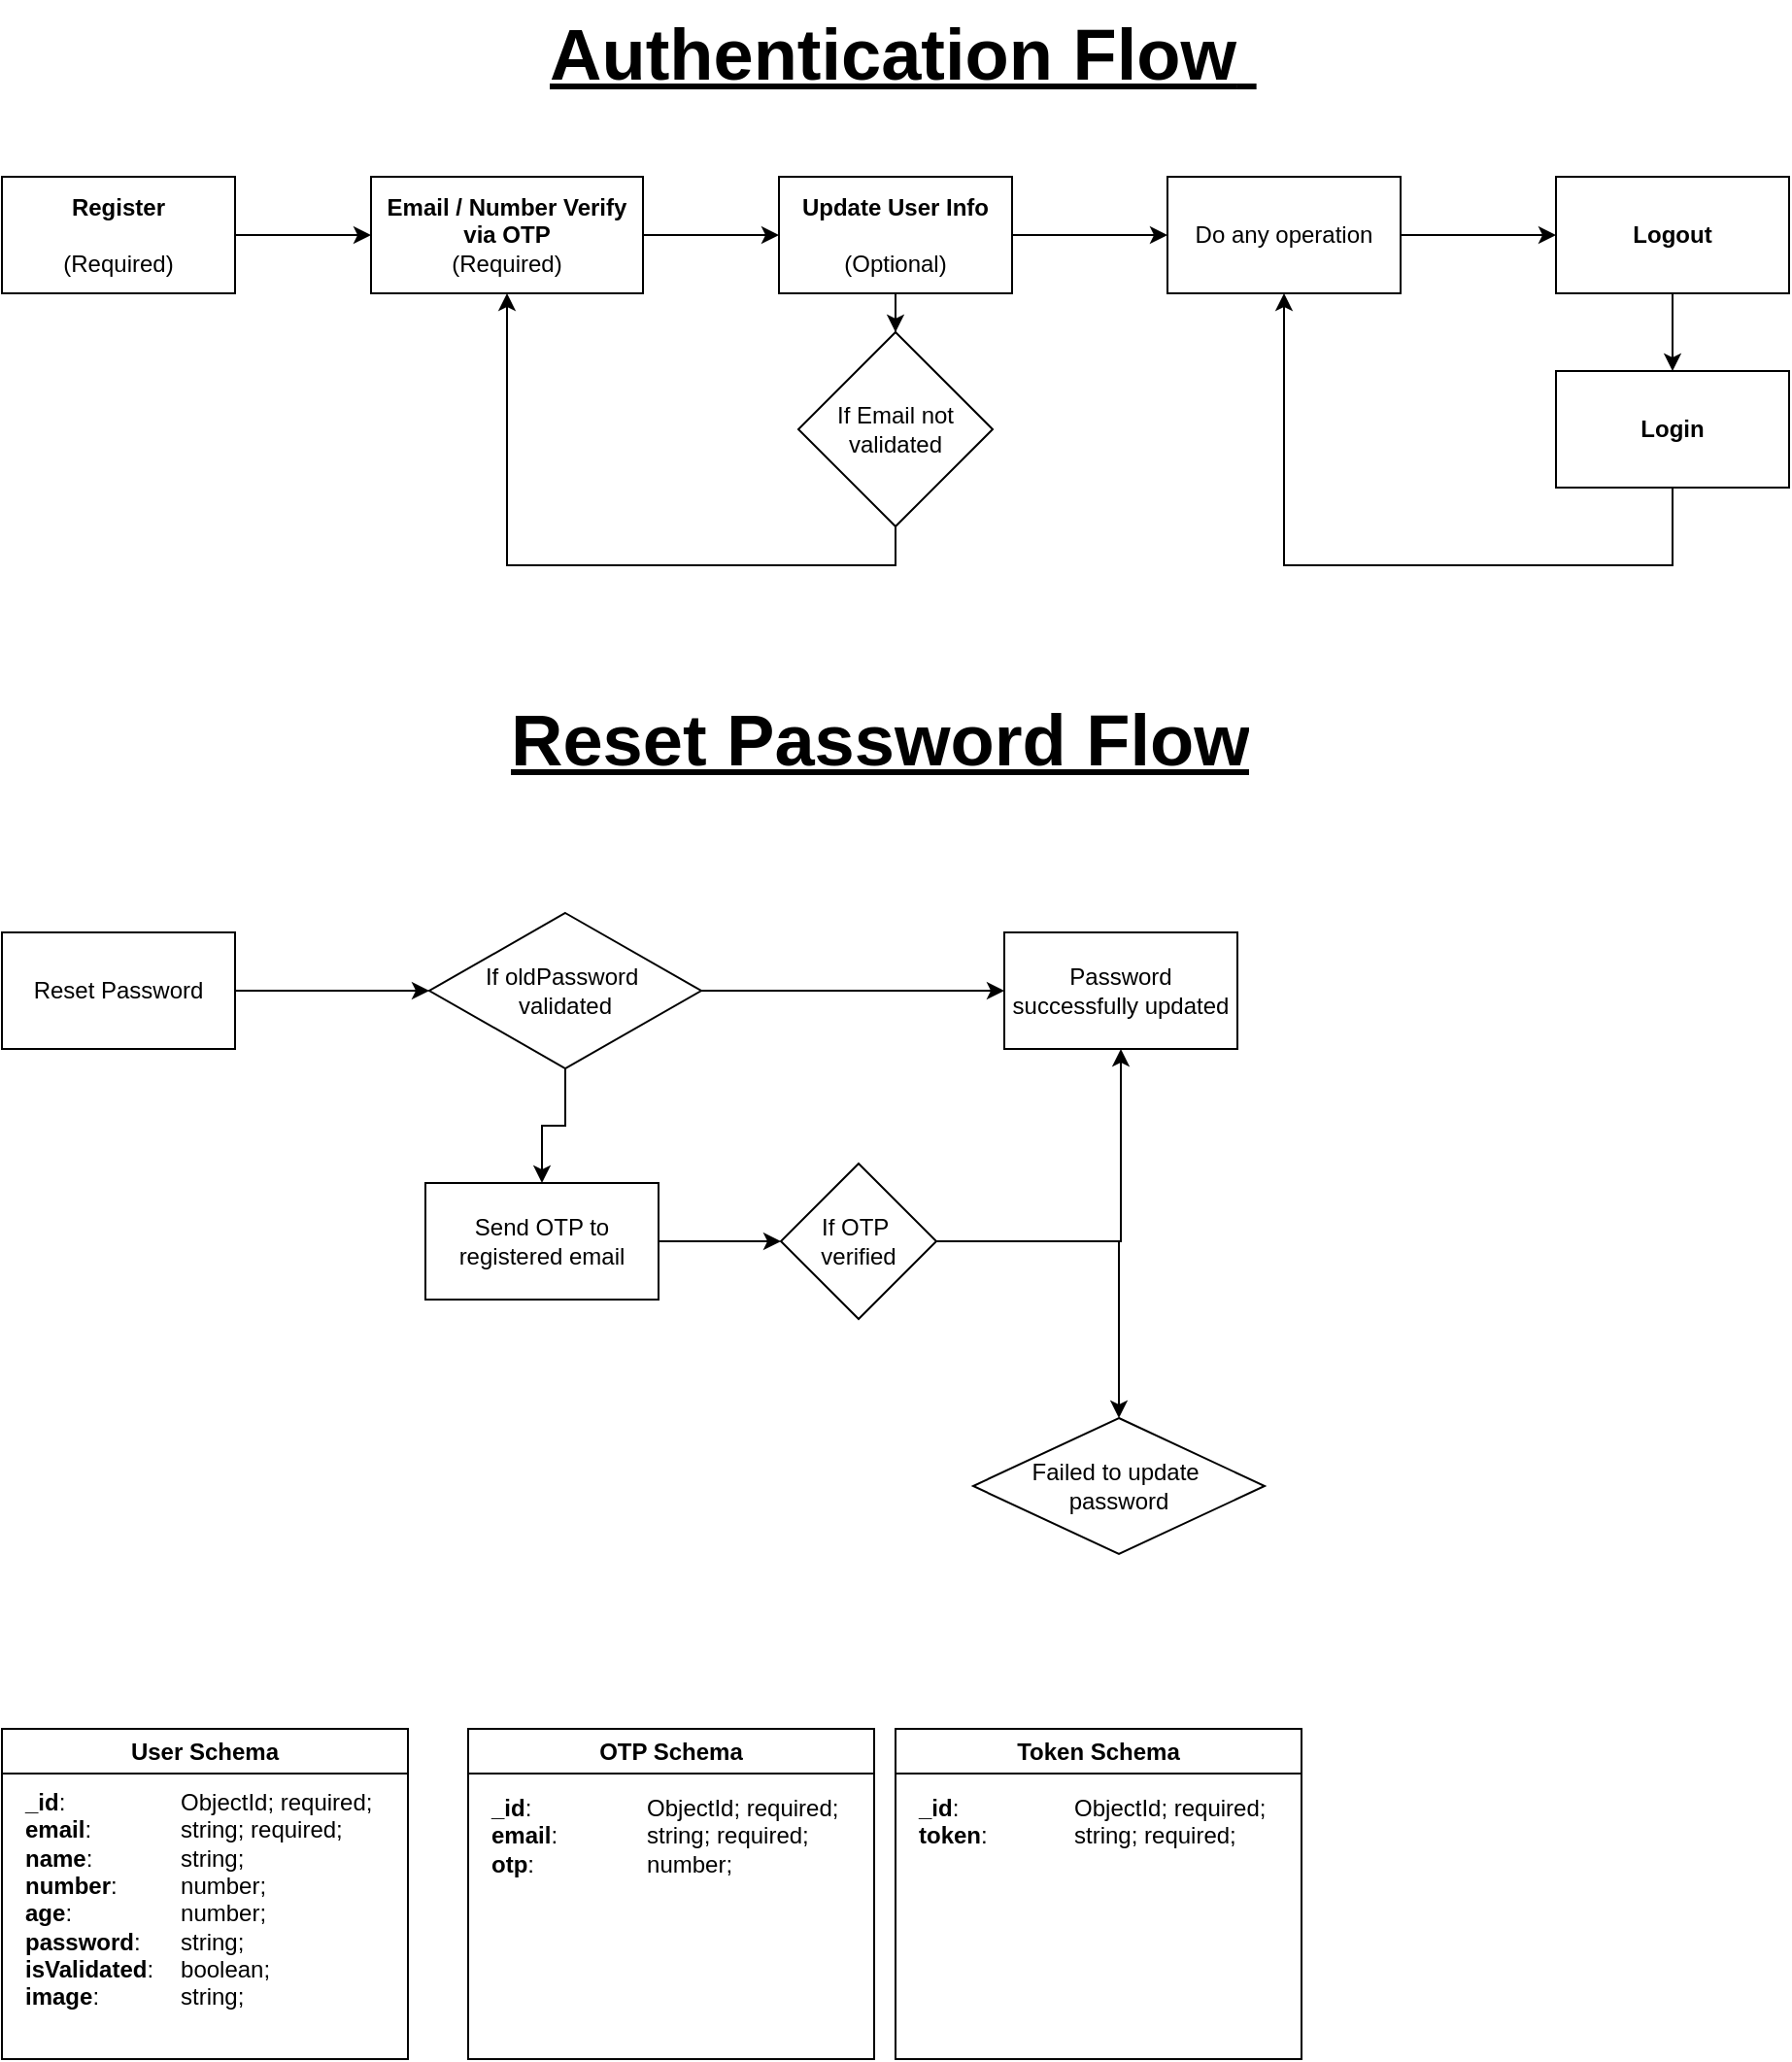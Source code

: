<mxfile version="24.7.6">
  <diagram name="Page-1" id="foATsIJrTRIfaARtOHlN">
    <mxGraphModel dx="531" dy="1361" grid="1" gridSize="10" guides="1" tooltips="1" connect="1" arrows="1" fold="1" page="1" pageScale="1" pageWidth="850" pageHeight="1100" math="0" shadow="0">
      <root>
        <mxCell id="0" />
        <mxCell id="1" parent="0" />
        <mxCell id="GIBhxN5L0psptUo5hFjZ-3" value="" style="edgeStyle=orthogonalEdgeStyle;rounded=0;orthogonalLoop=1;jettySize=auto;html=1;" parent="1" source="GIBhxN5L0psptUo5hFjZ-1" target="GIBhxN5L0psptUo5hFjZ-2" edge="1">
          <mxGeometry relative="1" as="geometry" />
        </mxCell>
        <mxCell id="GIBhxN5L0psptUo5hFjZ-1" value="&lt;b&gt;Register&lt;/b&gt;&lt;br&gt;&lt;br&gt;(Required)" style="rounded=0;whiteSpace=wrap;html=1;" parent="1" vertex="1">
          <mxGeometry x="40" y="41" width="120" height="60" as="geometry" />
        </mxCell>
        <mxCell id="GIBhxN5L0psptUo5hFjZ-5" value="" style="edgeStyle=orthogonalEdgeStyle;rounded=0;orthogonalLoop=1;jettySize=auto;html=1;" parent="1" source="GIBhxN5L0psptUo5hFjZ-2" target="GIBhxN5L0psptUo5hFjZ-4" edge="1">
          <mxGeometry relative="1" as="geometry" />
        </mxCell>
        <mxCell id="GIBhxN5L0psptUo5hFjZ-2" value="&lt;b&gt;Email / Number Verify&lt;/b&gt;&lt;div&gt;&lt;b&gt;via OTP&lt;/b&gt;&lt;/div&gt;&lt;div&gt;(Required)&lt;br&gt;&lt;/div&gt;" style="whiteSpace=wrap;html=1;rounded=0;" parent="1" vertex="1">
          <mxGeometry x="230" y="41" width="140" height="60" as="geometry" />
        </mxCell>
        <mxCell id="GIBhxN5L0psptUo5hFjZ-7" value="" style="edgeStyle=orthogonalEdgeStyle;rounded=0;orthogonalLoop=1;jettySize=auto;html=1;" parent="1" source="GIBhxN5L0psptUo5hFjZ-4" target="GIBhxN5L0psptUo5hFjZ-6" edge="1">
          <mxGeometry relative="1" as="geometry" />
        </mxCell>
        <mxCell id="GIBhxN5L0psptUo5hFjZ-11" value="" style="edgeStyle=orthogonalEdgeStyle;rounded=0;orthogonalLoop=1;jettySize=auto;html=1;" parent="1" source="GIBhxN5L0psptUo5hFjZ-4" target="GIBhxN5L0psptUo5hFjZ-10" edge="1">
          <mxGeometry relative="1" as="geometry" />
        </mxCell>
        <mxCell id="GIBhxN5L0psptUo5hFjZ-4" value="&lt;b&gt;Update User Info&lt;/b&gt;&lt;div&gt;&lt;br&gt;&lt;/div&gt;&lt;div&gt;(Optional)&lt;br&gt;&lt;/div&gt;" style="whiteSpace=wrap;html=1;rounded=0;" parent="1" vertex="1">
          <mxGeometry x="440" y="41" width="120" height="60" as="geometry" />
        </mxCell>
        <mxCell id="GIBhxN5L0psptUo5hFjZ-16" value="" style="edgeStyle=orthogonalEdgeStyle;rounded=0;orthogonalLoop=1;jettySize=auto;html=1;" parent="1" source="GIBhxN5L0psptUo5hFjZ-6" target="GIBhxN5L0psptUo5hFjZ-15" edge="1">
          <mxGeometry relative="1" as="geometry" />
        </mxCell>
        <mxCell id="GIBhxN5L0psptUo5hFjZ-6" value="Do any operation" style="whiteSpace=wrap;html=1;rounded=0;" parent="1" vertex="1">
          <mxGeometry x="640" y="41" width="120" height="60" as="geometry" />
        </mxCell>
        <mxCell id="GIBhxN5L0psptUo5hFjZ-14" style="edgeStyle=orthogonalEdgeStyle;rounded=0;orthogonalLoop=1;jettySize=auto;html=1;exitX=0.5;exitY=1;exitDx=0;exitDy=0;" parent="1" source="GIBhxN5L0psptUo5hFjZ-10" target="GIBhxN5L0psptUo5hFjZ-2" edge="1">
          <mxGeometry relative="1" as="geometry" />
        </mxCell>
        <mxCell id="GIBhxN5L0psptUo5hFjZ-10" value="If Email not validated" style="rhombus;whiteSpace=wrap;html=1;rounded=0;" parent="1" vertex="1">
          <mxGeometry x="450" y="121" width="100" height="100" as="geometry" />
        </mxCell>
        <mxCell id="GIBhxN5L0psptUo5hFjZ-18" value="" style="edgeStyle=orthogonalEdgeStyle;rounded=0;orthogonalLoop=1;jettySize=auto;html=1;" parent="1" source="GIBhxN5L0psptUo5hFjZ-15" target="GIBhxN5L0psptUo5hFjZ-17" edge="1">
          <mxGeometry relative="1" as="geometry" />
        </mxCell>
        <mxCell id="GIBhxN5L0psptUo5hFjZ-15" value="&lt;b&gt;Logout&lt;/b&gt;" style="whiteSpace=wrap;html=1;rounded=0;" parent="1" vertex="1">
          <mxGeometry x="840" y="41" width="120" height="60" as="geometry" />
        </mxCell>
        <mxCell id="GIBhxN5L0psptUo5hFjZ-26" style="edgeStyle=orthogonalEdgeStyle;rounded=0;orthogonalLoop=1;jettySize=auto;html=1;exitX=0.5;exitY=1;exitDx=0;exitDy=0;entryX=0.5;entryY=1;entryDx=0;entryDy=0;" parent="1" source="GIBhxN5L0psptUo5hFjZ-17" target="GIBhxN5L0psptUo5hFjZ-6" edge="1">
          <mxGeometry relative="1" as="geometry">
            <Array as="points">
              <mxPoint x="900" y="241" />
              <mxPoint x="700" y="241" />
            </Array>
          </mxGeometry>
        </mxCell>
        <mxCell id="GIBhxN5L0psptUo5hFjZ-17" value="&lt;b&gt;Login&lt;/b&gt;" style="whiteSpace=wrap;html=1;rounded=0;" parent="1" vertex="1">
          <mxGeometry x="840" y="141" width="120" height="60" as="geometry" />
        </mxCell>
        <mxCell id="GIBhxN5L0psptUo5hFjZ-21" value="&lt;h1 style=&quot;text-align: center; margin-top: 0px;&quot;&gt;&lt;span style=&quot;background-color: initial; font-size: 37px;&quot;&gt;&lt;u&gt;Authentication Flow&lt;span style=&quot;font-weight: 400;&quot;&gt;&amp;nbsp;&lt;/span&gt;&lt;/u&gt;&lt;/span&gt;&lt;/h1&gt;" style="text;html=1;whiteSpace=wrap;overflow=hidden;rounded=0;" parent="1" vertex="1">
          <mxGeometry x="320" y="-50" width="370" height="60" as="geometry" />
        </mxCell>
        <mxCell id="GIBhxN5L0psptUo5hFjZ-22" value="User Schema" style="swimlane;whiteSpace=wrap;html=1;" parent="1" vertex="1">
          <mxGeometry x="40" y="840" width="209" height="170" as="geometry">
            <mxRectangle x="40" y="360" width="110" height="30" as="alternateBounds" />
          </mxGeometry>
        </mxCell>
        <mxCell id="GIBhxN5L0psptUo5hFjZ-24" value="&lt;div&gt;&lt;div&gt;&lt;span style=&quot;background-color: initial;&quot;&gt;&lt;b&gt;_id&lt;/b&gt;:&lt;span style=&quot;white-space: pre;&quot;&gt;&#x9;&lt;/span&gt;&lt;span style=&quot;white-space: pre;&quot;&gt;&#x9;&lt;/span&gt;&lt;span style=&quot;white-space: pre;&quot;&gt;&#x9;&lt;/span&gt;ObjectId; required;&lt;/span&gt;&lt;/div&gt;&lt;div&gt;&lt;b style=&quot;background-color: initial;&quot;&gt;email&lt;/b&gt;&lt;span style=&quot;background-color: initial;&quot;&gt;: &lt;/span&gt;&lt;span style=&quot;background-color: initial; white-space: pre;&quot;&gt;&#x9;&lt;/span&gt;&lt;span style=&quot;background-color: initial; white-space: pre;&quot;&gt;&#x9;&lt;/span&gt;&lt;span style=&quot;background-color: initial;&quot;&gt;string; required;&lt;/span&gt;&lt;br&gt;&lt;/div&gt;&lt;div&gt;&lt;span style=&quot;background-color: initial;&quot;&gt;&lt;b&gt;name&lt;/b&gt;: &lt;span style=&quot;white-space: pre;&quot;&gt;&#x9;&lt;span style=&quot;white-space: pre;&quot;&gt;&#x9;&lt;/span&gt;&lt;/span&gt;string;&lt;/span&gt;&lt;br&gt;&lt;/div&gt;&lt;/div&gt;&lt;div&gt;&lt;div&gt;&lt;b&gt;number&lt;/b&gt;: &lt;span style=&quot;white-space: pre;&quot;&gt;&#x9;&lt;span style=&quot;white-space: pre;&quot;&gt;&#x9;&lt;/span&gt;&lt;/span&gt;number;&lt;/div&gt;&lt;div&gt;&lt;div&gt;&lt;span style=&quot;background-color: initial;&quot;&gt;&lt;b&gt;age&lt;/b&gt;: &lt;span style=&quot;white-space: pre;&quot;&gt;&#x9;&lt;span style=&quot;white-space: pre;&quot;&gt;&#x9;&lt;/span&gt;&lt;/span&gt;number;&lt;/span&gt;&lt;br&gt;&lt;/div&gt;&lt;div&gt;&lt;b&gt;password&lt;/b&gt;:&lt;span style=&quot;white-space: pre;&quot;&gt;&#x9;&lt;/span&gt;string;&lt;/div&gt;&lt;div&gt;&lt;span style=&quot;background-color: initial;&quot;&gt;&lt;b&gt;isValidated&lt;/b&gt;: &lt;span style=&quot;white-space: pre;&quot;&gt;&#x9;&lt;/span&gt;boolean;&lt;/span&gt;&lt;br&gt;&lt;/div&gt;&lt;/div&gt;&lt;div&gt;&lt;b&gt;image&lt;/b&gt;:&lt;span style=&quot;white-space: pre;&quot;&gt;&#x9;&lt;/span&gt;&lt;span style=&quot;white-space: pre;&quot;&gt;&#x9;&lt;/span&gt;string;&lt;/div&gt;&lt;div&gt;&lt;br&gt;&lt;/div&gt;&lt;/div&gt;" style="text;html=1;align=left;verticalAlign=middle;whiteSpace=wrap;rounded=0;" parent="GIBhxN5L0psptUo5hFjZ-22" vertex="1">
          <mxGeometry x="10" y="30" width="190" height="130" as="geometry" />
        </mxCell>
        <mxCell id="XJMEKhUJ70dKg_dzuEg7-1" value="OTP Schema" style="swimlane;whiteSpace=wrap;html=1;" parent="1" vertex="1">
          <mxGeometry x="280" y="840" width="209" height="170" as="geometry">
            <mxRectangle x="40" y="360" width="110" height="30" as="alternateBounds" />
          </mxGeometry>
        </mxCell>
        <mxCell id="XJMEKhUJ70dKg_dzuEg7-2" value="&lt;div&gt;&lt;div&gt;&lt;span style=&quot;background-color: initial;&quot;&gt;&lt;b&gt;_id&lt;/b&gt;:&lt;span style=&quot;white-space: pre;&quot;&gt;&#x9;&lt;/span&gt;&lt;span style=&quot;white-space: pre;&quot;&gt;&#x9;&lt;/span&gt;&lt;span style=&quot;white-space: pre;&quot;&gt;&#x9;&lt;/span&gt;ObjectId; required;&lt;/span&gt;&lt;/div&gt;&lt;div&gt;&lt;b style=&quot;background-color: initial;&quot;&gt;email&lt;/b&gt;&lt;span style=&quot;background-color: initial;&quot;&gt;: &lt;/span&gt;&lt;span style=&quot;background-color: initial; white-space: pre;&quot;&gt;&#x9;&lt;/span&gt;&lt;span style=&quot;background-color: initial; white-space: pre;&quot;&gt;&#x9;&lt;/span&gt;&lt;span style=&quot;background-color: initial;&quot;&gt;string; required;&lt;/span&gt;&lt;br&gt;&lt;/div&gt;&lt;div&gt;&lt;span style=&quot;background-color: initial;&quot;&gt;&lt;b&gt;otp&lt;/b&gt;: &lt;span style=&quot;white-space: pre;&quot;&gt;&#x9;&lt;span style=&quot;white-space: pre;&quot;&gt;&#x9;&lt;/span&gt;&lt;/span&gt;number;&lt;/span&gt;&lt;/div&gt;&lt;/div&gt;" style="text;html=1;align=left;verticalAlign=middle;whiteSpace=wrap;rounded=0;" parent="XJMEKhUJ70dKg_dzuEg7-1" vertex="1">
          <mxGeometry x="10" y="30" width="190" height="50" as="geometry" />
        </mxCell>
        <mxCell id="GXnU_N1Of4qAsDQUTyIa-1" value="&lt;h1 style=&quot;text-align: center; margin-top: 0px;&quot;&gt;&lt;span style=&quot;background-color: initial; font-size: 37px;&quot;&gt;&lt;u&gt;Reset Password Flow&lt;/u&gt;&lt;/span&gt;&lt;/h1&gt;" style="text;html=1;whiteSpace=wrap;overflow=hidden;rounded=0;" vertex="1" parent="1">
          <mxGeometry x="300" y="303" width="400" height="60" as="geometry" />
        </mxCell>
        <mxCell id="GXnU_N1Of4qAsDQUTyIa-7" value="" style="edgeStyle=orthogonalEdgeStyle;rounded=0;orthogonalLoop=1;jettySize=auto;html=1;" edge="1" parent="1" source="GXnU_N1Of4qAsDQUTyIa-2" target="GXnU_N1Of4qAsDQUTyIa-6">
          <mxGeometry relative="1" as="geometry" />
        </mxCell>
        <mxCell id="GXnU_N1Of4qAsDQUTyIa-2" value="Reset Password" style="rounded=0;whiteSpace=wrap;html=1;" vertex="1" parent="1">
          <mxGeometry x="40" y="430" width="120" height="60" as="geometry" />
        </mxCell>
        <mxCell id="GXnU_N1Of4qAsDQUTyIa-9" value="" style="edgeStyle=orthogonalEdgeStyle;rounded=0;orthogonalLoop=1;jettySize=auto;html=1;" edge="1" parent="1" source="GXnU_N1Of4qAsDQUTyIa-6" target="GXnU_N1Of4qAsDQUTyIa-8">
          <mxGeometry relative="1" as="geometry" />
        </mxCell>
        <mxCell id="GXnU_N1Of4qAsDQUTyIa-11" value="" style="edgeStyle=orthogonalEdgeStyle;rounded=0;orthogonalLoop=1;jettySize=auto;html=1;" edge="1" parent="1" source="GXnU_N1Of4qAsDQUTyIa-6" target="GXnU_N1Of4qAsDQUTyIa-10">
          <mxGeometry relative="1" as="geometry" />
        </mxCell>
        <mxCell id="GXnU_N1Of4qAsDQUTyIa-6" value="If oldPassword&amp;nbsp;&lt;div&gt;validated&lt;/div&gt;" style="rhombus;whiteSpace=wrap;html=1;rounded=0;" vertex="1" parent="1">
          <mxGeometry x="260" y="420" width="140" height="80" as="geometry" />
        </mxCell>
        <mxCell id="GXnU_N1Of4qAsDQUTyIa-8" value="Password successfully updated" style="whiteSpace=wrap;html=1;rounded=0;" vertex="1" parent="1">
          <mxGeometry x="556" y="430" width="120" height="60" as="geometry" />
        </mxCell>
        <mxCell id="GXnU_N1Of4qAsDQUTyIa-15" value="" style="edgeStyle=orthogonalEdgeStyle;rounded=0;orthogonalLoop=1;jettySize=auto;html=1;" edge="1" parent="1" source="GXnU_N1Of4qAsDQUTyIa-10" target="GXnU_N1Of4qAsDQUTyIa-14">
          <mxGeometry relative="1" as="geometry" />
        </mxCell>
        <mxCell id="GXnU_N1Of4qAsDQUTyIa-10" value="Send OTP to registered email" style="whiteSpace=wrap;html=1;rounded=0;" vertex="1" parent="1">
          <mxGeometry x="258" y="559" width="120" height="60" as="geometry" />
        </mxCell>
        <mxCell id="GXnU_N1Of4qAsDQUTyIa-16" style="edgeStyle=orthogonalEdgeStyle;rounded=0;orthogonalLoop=1;jettySize=auto;html=1;exitX=1;exitY=0.5;exitDx=0;exitDy=0;entryX=0.5;entryY=1;entryDx=0;entryDy=0;" edge="1" parent="1" source="GXnU_N1Of4qAsDQUTyIa-14" target="GXnU_N1Of4qAsDQUTyIa-8">
          <mxGeometry relative="1" as="geometry" />
        </mxCell>
        <mxCell id="GXnU_N1Of4qAsDQUTyIa-20" value="" style="edgeStyle=orthogonalEdgeStyle;rounded=0;orthogonalLoop=1;jettySize=auto;html=1;" edge="1" parent="1" source="GXnU_N1Of4qAsDQUTyIa-14" target="GXnU_N1Of4qAsDQUTyIa-19">
          <mxGeometry relative="1" as="geometry" />
        </mxCell>
        <mxCell id="GXnU_N1Of4qAsDQUTyIa-14" value="If OTP&amp;nbsp;&lt;div&gt;verified&lt;/div&gt;" style="rhombus;whiteSpace=wrap;html=1;rounded=0;" vertex="1" parent="1">
          <mxGeometry x="441" y="549" width="80" height="80" as="geometry" />
        </mxCell>
        <mxCell id="GXnU_N1Of4qAsDQUTyIa-19" value="Failed to update&amp;nbsp;&lt;div&gt;password&lt;/div&gt;" style="rhombus;whiteSpace=wrap;html=1;rounded=0;" vertex="1" parent="1">
          <mxGeometry x="540" y="680" width="150" height="70" as="geometry" />
        </mxCell>
        <mxCell id="GXnU_N1Of4qAsDQUTyIa-21" value="Token Schema" style="swimlane;whiteSpace=wrap;html=1;" vertex="1" parent="1">
          <mxGeometry x="500" y="840" width="209" height="170" as="geometry">
            <mxRectangle x="40" y="360" width="110" height="30" as="alternateBounds" />
          </mxGeometry>
        </mxCell>
        <mxCell id="GXnU_N1Of4qAsDQUTyIa-22" value="&lt;div&gt;&lt;span style=&quot;background-color: initial;&quot;&gt;&lt;b&gt;_id&lt;/b&gt;:&lt;span style=&quot;white-space: pre;&quot;&gt;&#x9;&lt;/span&gt;&lt;span style=&quot;white-space: pre;&quot;&gt;&#x9;&lt;/span&gt;&lt;span style=&quot;white-space: pre;&quot;&gt;&#x9;&lt;/span&gt;ObjectId; required;&lt;/span&gt;&lt;/div&gt;&lt;div&gt;&lt;b style=&quot;background-color: initial;&quot;&gt;token&lt;/b&gt;&lt;span style=&quot;background-color: initial;&quot;&gt;:&amp;nbsp;&lt;span style=&quot;white-space: pre;&quot;&gt;&#x9;&lt;/span&gt;&lt;span style=&quot;white-space: pre;&quot;&gt;&#x9;&lt;/span&gt;&lt;/span&gt;&lt;span style=&quot;background-color: initial;&quot;&gt;string; required;&lt;/span&gt;&lt;br&gt;&lt;/div&gt;&lt;div&gt;&lt;br&gt;&lt;/div&gt;" style="text;html=1;align=left;verticalAlign=middle;whiteSpace=wrap;rounded=0;" vertex="1" parent="GXnU_N1Of4qAsDQUTyIa-21">
          <mxGeometry x="10" y="30" width="190" height="50" as="geometry" />
        </mxCell>
      </root>
    </mxGraphModel>
  </diagram>
</mxfile>
